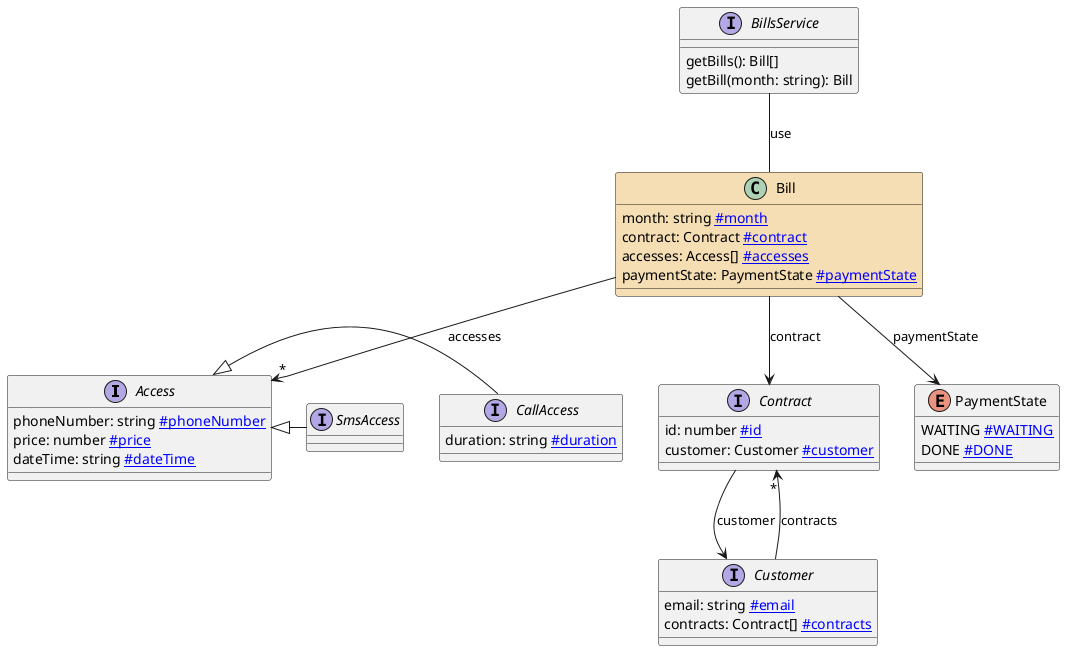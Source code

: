 
@startuml

interface Access [[#Access]] {
  phoneNumber: string [[#phoneNumber]]
  price: number [[#price]]
  dateTime: string [[#dateTime]]
}

class Bill [[#Bill]] #wheat {
  month: string [[#month]]
  contract: Contract [[#contract]]
  accesses: Access[] [[#accesses]]
  paymentState: PaymentState [[#paymentState]]
}

interface BillsService [[#BillsService]] {
  getBills(): Bill[]
  getBill(month: string): Bill
}

interface CallAccess [[#CallAccess]] {
  duration: string [[#duration]]
}

interface Contract [[#Contract]] {
  id: number [[#id]]
  customer: Customer [[#customer]]
}

interface Customer [[#Customer]] {
  email: string [[#email]]
  contracts: Contract[] [[#contracts]]
}

enum PaymentState [[#PaymentState]] {
  WAITING [[#WAITING]]
  DONE [[#DONE]]
}

interface SmsAccess [[#SmsAccess]]

Access <|- CallAccess
Access <|- SmsAccess
Bill --> "*" Access: accesses
Bill --> Contract: contract
Bill --> PaymentState: paymentState
BillsService -- Bill: use
Contract --> Customer: customer
Customer --> "*" Contract: contracts

@enduml
